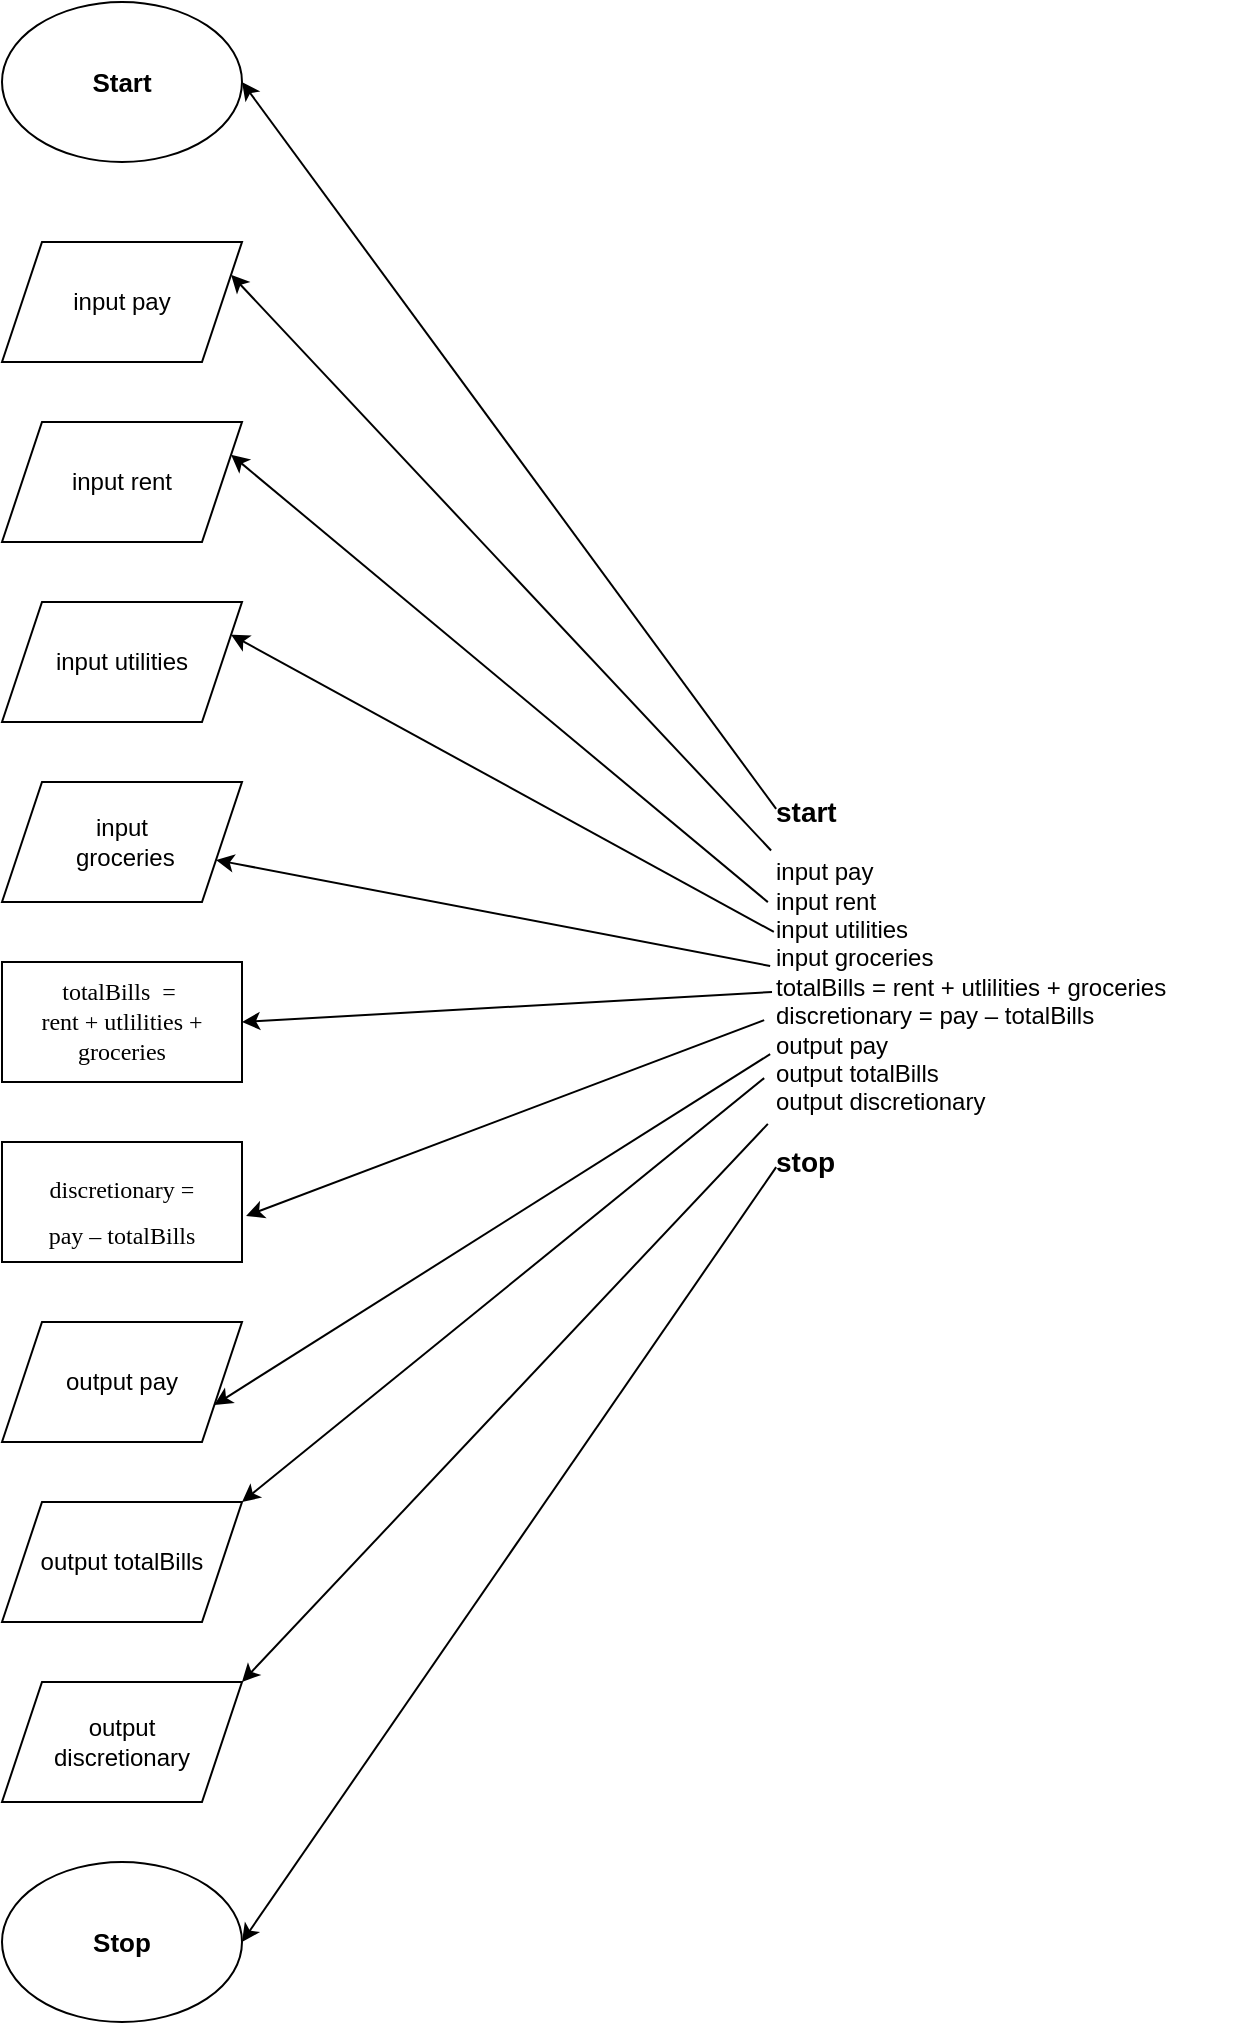 <mxfile version="24.7.17">
  <diagram name="Page-1" id="oQeT2UXv1R41NGLm6KKp">
    <mxGraphModel dx="555" dy="973" grid="1" gridSize="10" guides="1" tooltips="1" connect="1" arrows="1" fold="1" page="1" pageScale="1" pageWidth="850" pageHeight="1100" math="0" shadow="0">
      <root>
        <mxCell id="0" />
        <mxCell id="1" parent="0" />
        <mxCell id="erJ6lFKdqMB-JUW8wHVz-1" value="&lt;b&gt;&lt;font style=&quot;font-size: 13px;&quot;&gt;Start&lt;/font&gt;&lt;/b&gt;" style="ellipse;whiteSpace=wrap;html=1;" vertex="1" parent="1">
          <mxGeometry x="40" y="40" width="120" height="80" as="geometry" />
        </mxCell>
        <mxCell id="erJ6lFKdqMB-JUW8wHVz-2" value="&lt;b&gt;&lt;font style=&quot;font-size: 13px;&quot;&gt;Stop&lt;/font&gt;&lt;/b&gt;" style="ellipse;whiteSpace=wrap;html=1;" vertex="1" parent="1">
          <mxGeometry x="40" y="970" width="120" height="80" as="geometry" />
        </mxCell>
        <mxCell id="erJ6lFKdqMB-JUW8wHVz-3" value="input pay" style="shape=parallelogram;perimeter=parallelogramPerimeter;whiteSpace=wrap;html=1;fixedSize=1;" vertex="1" parent="1">
          <mxGeometry x="40" y="160" width="120" height="60" as="geometry" />
        </mxCell>
        <mxCell id="erJ6lFKdqMB-JUW8wHVz-4" value="input rent" style="shape=parallelogram;perimeter=parallelogramPerimeter;whiteSpace=wrap;html=1;fixedSize=1;" vertex="1" parent="1">
          <mxGeometry x="40" y="250" width="120" height="60" as="geometry" />
        </mxCell>
        <mxCell id="erJ6lFKdqMB-JUW8wHVz-5" value="input utilities" style="shape=parallelogram;perimeter=parallelogramPerimeter;whiteSpace=wrap;html=1;fixedSize=1;" vertex="1" parent="1">
          <mxGeometry x="40" y="340" width="120" height="60" as="geometry" />
        </mxCell>
        <mxCell id="erJ6lFKdqMB-JUW8wHVz-6" value="input&lt;div&gt;&amp;nbsp;groceries&lt;/div&gt;" style="shape=parallelogram;perimeter=parallelogramPerimeter;whiteSpace=wrap;html=1;fixedSize=1;" vertex="1" parent="1">
          <mxGeometry x="40" y="430" width="120" height="60" as="geometry" />
        </mxCell>
        <mxCell id="erJ6lFKdqMB-JUW8wHVz-7" value="&lt;span style=&quot;line-height: 115%; font-family: &amp;quot;Times New Roman&amp;quot;, serif;&quot;&gt;totalBills &amp;nbsp;=&amp;nbsp;&lt;/span&gt;&lt;div&gt;&lt;span style=&quot;line-height: 115%; font-family: &amp;quot;Times New Roman&amp;quot;, serif;&quot;&gt;rent + utlilities +&lt;br&gt;groceries&lt;/span&gt;&lt;/div&gt;" style="rounded=0;whiteSpace=wrap;html=1;" vertex="1" parent="1">
          <mxGeometry x="40" y="520" width="120" height="60" as="geometry" />
        </mxCell>
        <mxCell id="erJ6lFKdqMB-JUW8wHVz-8" value="&lt;p style=&quot;margin-bottom:0in;line-height:normal&quot; class=&quot;MsoNormal&quot;&gt;&lt;span style=&quot;font-family: &amp;quot;Times New Roman&amp;quot;, serif;&quot;&gt;&lt;font style=&quot;font-size: 12px;&quot;&gt;discretionary =&lt;br/&gt;pay – totalBills&lt;/font&gt;&lt;span style=&quot;font-size: 16pt;&quot;&gt;&lt;/span&gt;&lt;/span&gt;&lt;/p&gt;" style="rounded=0;whiteSpace=wrap;html=1;" vertex="1" parent="1">
          <mxGeometry x="40" y="610" width="120" height="60" as="geometry" />
        </mxCell>
        <mxCell id="erJ6lFKdqMB-JUW8wHVz-9" value="output pay" style="shape=parallelogram;perimeter=parallelogramPerimeter;whiteSpace=wrap;html=1;fixedSize=1;" vertex="1" parent="1">
          <mxGeometry x="40" y="700" width="120" height="60" as="geometry" />
        </mxCell>
        <mxCell id="erJ6lFKdqMB-JUW8wHVz-10" value="output totalBills" style="shape=parallelogram;perimeter=parallelogramPerimeter;whiteSpace=wrap;html=1;fixedSize=1;" vertex="1" parent="1">
          <mxGeometry x="40" y="790" width="120" height="60" as="geometry" />
        </mxCell>
        <mxCell id="erJ6lFKdqMB-JUW8wHVz-11" value="output&lt;div&gt;discretionary&lt;/div&gt;" style="shape=parallelogram;perimeter=parallelogramPerimeter;whiteSpace=wrap;html=1;fixedSize=1;" vertex="1" parent="1">
          <mxGeometry x="40" y="880" width="120" height="60" as="geometry" />
        </mxCell>
        <mxCell id="erJ6lFKdqMB-JUW8wHVz-12" value="&lt;b&gt;&lt;font style=&quot;font-size: 14px;&quot;&gt;start&lt;/font&gt;&lt;/b&gt;&lt;div&gt;&amp;nbsp;&lt;br&gt;input pay&lt;br&gt;     input rent&lt;br&gt;     input utilities&lt;br&gt;input groceries&lt;br&gt;     totalBills  = rent + utlilities + groceries&lt;br&gt;     discretionary = pay – totalBills&lt;br&gt;     output pay&lt;br&gt;     output totalBills&lt;br&gt;     output discretionary&lt;div&gt;&lt;br&gt;&lt;b&gt;&lt;font style=&quot;font-size: 14px;&quot;&gt;stop&lt;/font&gt;&lt;/b&gt;&lt;/div&gt;&lt;/div&gt;" style="text;whiteSpace=wrap;html=1;" vertex="1" parent="1">
          <mxGeometry x="425" y="430" width="230" height="210" as="geometry" />
        </mxCell>
        <mxCell id="erJ6lFKdqMB-JUW8wHVz-13" value="" style="endArrow=classic;html=1;rounded=0;exitX=0.009;exitY=0.917;exitDx=0;exitDy=0;entryX=1;entryY=0.5;entryDx=0;entryDy=0;exitPerimeter=0;" edge="1" parent="1" source="erJ6lFKdqMB-JUW8wHVz-12" target="erJ6lFKdqMB-JUW8wHVz-2">
          <mxGeometry width="50" height="50" relative="1" as="geometry">
            <mxPoint x="300" y="700" as="sourcePoint" />
            <mxPoint x="350" y="650" as="targetPoint" />
          </mxGeometry>
        </mxCell>
        <mxCell id="erJ6lFKdqMB-JUW8wHVz-14" value="" style="endArrow=classic;html=1;rounded=0;exitX=0.009;exitY=0.064;exitDx=0;exitDy=0;entryX=1;entryY=0.5;entryDx=0;entryDy=0;exitPerimeter=0;" edge="1" parent="1" source="erJ6lFKdqMB-JUW8wHVz-12" target="erJ6lFKdqMB-JUW8wHVz-1">
          <mxGeometry width="50" height="50" relative="1" as="geometry">
            <mxPoint x="300" y="700" as="sourcePoint" />
            <mxPoint x="350" y="650" as="targetPoint" />
          </mxGeometry>
        </mxCell>
        <mxCell id="erJ6lFKdqMB-JUW8wHVz-15" value="" style="endArrow=classic;html=1;rounded=0;exitX=-0.009;exitY=0.814;exitDx=0;exitDy=0;exitPerimeter=0;entryX=1;entryY=0;entryDx=0;entryDy=0;" edge="1" parent="1" source="erJ6lFKdqMB-JUW8wHVz-12" target="erJ6lFKdqMB-JUW8wHVz-11">
          <mxGeometry width="50" height="50" relative="1" as="geometry">
            <mxPoint x="240" y="590" as="sourcePoint" />
            <mxPoint x="290" y="540" as="targetPoint" />
          </mxGeometry>
        </mxCell>
        <mxCell id="erJ6lFKdqMB-JUW8wHVz-16" value="" style="endArrow=classic;html=1;rounded=0;exitX=-0.017;exitY=0.705;exitDx=0;exitDy=0;exitPerimeter=0;entryX=1;entryY=0;entryDx=0;entryDy=0;" edge="1" parent="1" source="erJ6lFKdqMB-JUW8wHVz-12" target="erJ6lFKdqMB-JUW8wHVz-10">
          <mxGeometry width="50" height="50" relative="1" as="geometry">
            <mxPoint x="240" y="590" as="sourcePoint" />
            <mxPoint x="290" y="540" as="targetPoint" />
          </mxGeometry>
        </mxCell>
        <mxCell id="erJ6lFKdqMB-JUW8wHVz-17" value="" style="endArrow=classic;html=1;rounded=0;exitX=-0.004;exitY=0.648;exitDx=0;exitDy=0;exitPerimeter=0;entryX=1;entryY=0.75;entryDx=0;entryDy=0;" edge="1" parent="1" source="erJ6lFKdqMB-JUW8wHVz-12" target="erJ6lFKdqMB-JUW8wHVz-9">
          <mxGeometry width="50" height="50" relative="1" as="geometry">
            <mxPoint x="240" y="590" as="sourcePoint" />
            <mxPoint x="290" y="540" as="targetPoint" />
          </mxGeometry>
        </mxCell>
        <mxCell id="erJ6lFKdqMB-JUW8wHVz-18" value="" style="endArrow=classic;html=1;rounded=0;entryX=1.017;entryY=0.617;entryDx=0;entryDy=0;exitX=-0.017;exitY=0.567;exitDx=0;exitDy=0;exitPerimeter=0;entryPerimeter=0;" edge="1" parent="1" source="erJ6lFKdqMB-JUW8wHVz-12" target="erJ6lFKdqMB-JUW8wHVz-8">
          <mxGeometry width="50" height="50" relative="1" as="geometry">
            <mxPoint x="240" y="590" as="sourcePoint" />
            <mxPoint x="290" y="540" as="targetPoint" />
          </mxGeometry>
        </mxCell>
        <mxCell id="erJ6lFKdqMB-JUW8wHVz-19" value="" style="endArrow=classic;html=1;rounded=0;entryX=1;entryY=0.25;entryDx=0;entryDy=0;exitX=-0.002;exitY=0.163;exitDx=0;exitDy=0;exitPerimeter=0;" edge="1" parent="1" source="erJ6lFKdqMB-JUW8wHVz-12" target="erJ6lFKdqMB-JUW8wHVz-3">
          <mxGeometry width="50" height="50" relative="1" as="geometry">
            <mxPoint x="240" y="590" as="sourcePoint" />
            <mxPoint x="290" y="540" as="targetPoint" />
          </mxGeometry>
        </mxCell>
        <mxCell id="erJ6lFKdqMB-JUW8wHVz-21" value="" style="endArrow=classic;html=1;rounded=0;entryX=1;entryY=0.5;entryDx=0;entryDy=0;exitX=0;exitY=0.5;exitDx=0;exitDy=0;" edge="1" parent="1" source="erJ6lFKdqMB-JUW8wHVz-12" target="erJ6lFKdqMB-JUW8wHVz-7">
          <mxGeometry width="50" height="50" relative="1" as="geometry">
            <mxPoint x="240" y="590" as="sourcePoint" />
            <mxPoint x="290" y="540" as="targetPoint" />
          </mxGeometry>
        </mxCell>
        <mxCell id="erJ6lFKdqMB-JUW8wHVz-22" value="" style="endArrow=classic;html=1;rounded=0;exitX=-0.004;exitY=0.438;exitDx=0;exitDy=0;exitPerimeter=0;" edge="1" parent="1" source="erJ6lFKdqMB-JUW8wHVz-12" target="erJ6lFKdqMB-JUW8wHVz-6">
          <mxGeometry width="50" height="50" relative="1" as="geometry">
            <mxPoint x="240" y="590" as="sourcePoint" />
            <mxPoint x="290" y="540" as="targetPoint" />
          </mxGeometry>
        </mxCell>
        <mxCell id="erJ6lFKdqMB-JUW8wHVz-23" value="" style="endArrow=classic;html=1;rounded=0;entryX=1;entryY=0.25;entryDx=0;entryDy=0;exitX=-0.009;exitY=0.286;exitDx=0;exitDy=0;exitPerimeter=0;" edge="1" parent="1" source="erJ6lFKdqMB-JUW8wHVz-12" target="erJ6lFKdqMB-JUW8wHVz-4">
          <mxGeometry width="50" height="50" relative="1" as="geometry">
            <mxPoint x="240" y="590" as="sourcePoint" />
            <mxPoint x="290" y="540" as="targetPoint" />
          </mxGeometry>
        </mxCell>
        <mxCell id="erJ6lFKdqMB-JUW8wHVz-24" value="" style="endArrow=classic;html=1;rounded=0;entryX=1;entryY=0.25;entryDx=0;entryDy=0;exitX=0.004;exitY=0.357;exitDx=0;exitDy=0;exitPerimeter=0;" edge="1" parent="1" source="erJ6lFKdqMB-JUW8wHVz-12" target="erJ6lFKdqMB-JUW8wHVz-5">
          <mxGeometry width="50" height="50" relative="1" as="geometry">
            <mxPoint x="240" y="590" as="sourcePoint" />
            <mxPoint x="290" y="540" as="targetPoint" />
          </mxGeometry>
        </mxCell>
      </root>
    </mxGraphModel>
  </diagram>
</mxfile>
